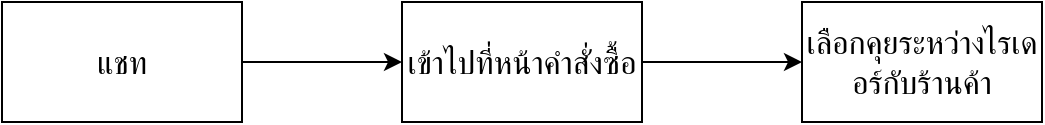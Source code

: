 <mxfile version="20.1.1" type="device"><diagram id="LtJ7SBlZUEiEg7niWxlo" name="Page-1"><mxGraphModel dx="1259" dy="672" grid="1" gridSize="10" guides="1" tooltips="1" connect="1" arrows="1" fold="1" page="1" pageScale="1" pageWidth="850" pageHeight="1100" math="0" shadow="0"><root><mxCell id="0"/><mxCell id="1" parent="0"/><mxCell id="Tv_cGh0Usg2tykFWfFtd-4" value="" style="edgeStyle=orthogonalEdgeStyle;rounded=0;orthogonalLoop=1;jettySize=auto;html=1;fontSize=16;" edge="1" parent="1" source="Tv_cGh0Usg2tykFWfFtd-1" target="Tv_cGh0Usg2tykFWfFtd-3"><mxGeometry relative="1" as="geometry"/></mxCell><mxCell id="Tv_cGh0Usg2tykFWfFtd-1" value="&lt;font style=&quot;font-size: 16px;&quot;&gt;แชท&lt;/font&gt;" style="rounded=0;whiteSpace=wrap;html=1;" vertex="1" parent="1"><mxGeometry x="110" y="80" width="120" height="60" as="geometry"/></mxCell><mxCell id="Tv_cGh0Usg2tykFWfFtd-6" value="" style="edgeStyle=orthogonalEdgeStyle;rounded=0;orthogonalLoop=1;jettySize=auto;html=1;fontSize=16;" edge="1" parent="1" source="Tv_cGh0Usg2tykFWfFtd-3" target="Tv_cGh0Usg2tykFWfFtd-5"><mxGeometry relative="1" as="geometry"/></mxCell><mxCell id="Tv_cGh0Usg2tykFWfFtd-3" value="&lt;span style=&quot;font-size: 16px;&quot;&gt;เข้าไปที่หน้าคำสั่งซื้อ&lt;/span&gt;" style="rounded=0;whiteSpace=wrap;html=1;" vertex="1" parent="1"><mxGeometry x="310" y="80" width="120" height="60" as="geometry"/></mxCell><mxCell id="Tv_cGh0Usg2tykFWfFtd-5" value="&lt;span style=&quot;font-size: 16px;&quot;&gt;เลือกคุยระหว่างไรเดอร์กับร้านค้า&lt;/span&gt;" style="rounded=0;whiteSpace=wrap;html=1;" vertex="1" parent="1"><mxGeometry x="510" y="80" width="120" height="60" as="geometry"/></mxCell></root></mxGraphModel></diagram></mxfile>